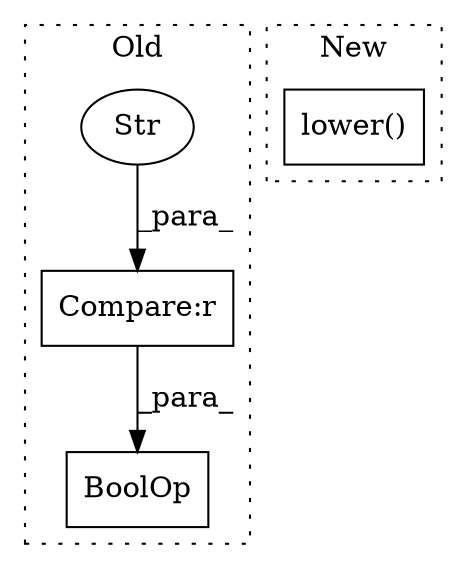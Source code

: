 digraph G {
subgraph cluster0 {
1 [label="BoolOp" a="72" s="2270" l="10" shape="box"];
3 [label="Compare:r" a="40" s="2206" l="15" shape="box"];
4 [label="Str" a="66" s="2216" l="5" shape="ellipse"];
label = "Old";
style="dotted";
}
subgraph cluster1 {
2 [label="lower()" a="75" s="1460" l="14" shape="box"];
label = "New";
style="dotted";
}
3 -> 1 [label="_para_"];
4 -> 3 [label="_para_"];
}